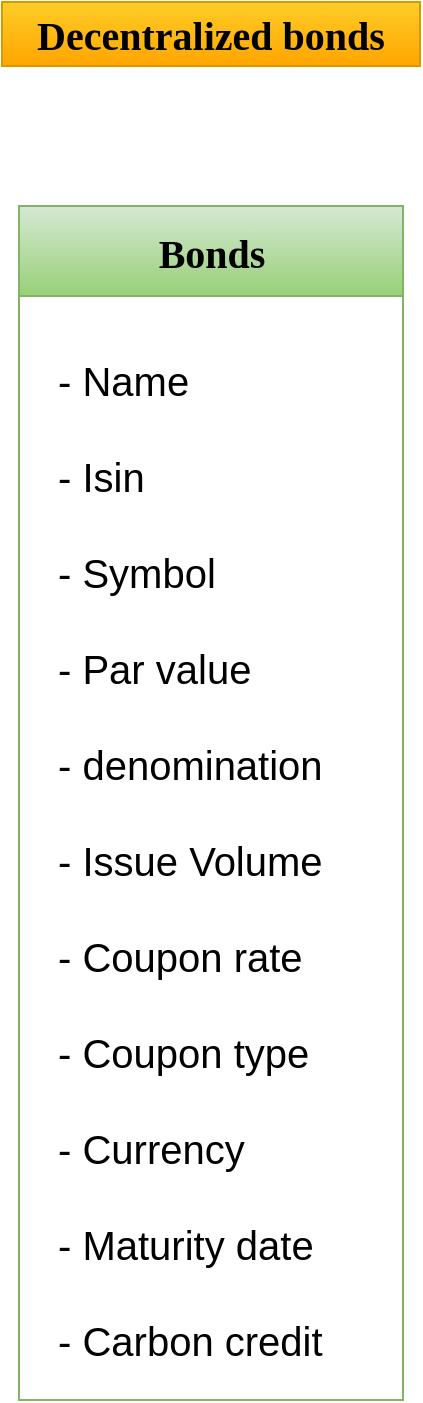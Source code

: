 <mxfile version="20.8.5" type="github">
  <diagram id="ir38s14U9JFHiZt4-p83" name="Bonds">
    <mxGraphModel dx="954" dy="571" grid="0" gridSize="10" guides="1" tooltips="1" connect="1" arrows="1" fold="1" page="1" pageScale="1" pageWidth="1500" pageHeight="800" math="0" shadow="0">
      <root>
        <mxCell id="0" />
        <mxCell id="1" parent="0" />
        <mxCell id="e97bduhnemeI5NklFYPc-1" value="Decentralized bonds" style="text;html=1;strokeColor=#d79b00;fillColor=#ffcd28;align=center;verticalAlign=middle;whiteSpace=wrap;rounded=0;fontStyle=1;gradientColor=#ffa500;fontFamily=Comic Sans MS;fontSize=20;" parent="1" vertex="1">
          <mxGeometry x="93" y="40" width="209" height="32" as="geometry" />
        </mxCell>
        <mxCell id="e97bduhnemeI5NklFYPc-6" value="Bonds" style="swimlane;whiteSpace=wrap;html=1;fontFamily=Comic Sans MS;fontSize=20;startSize=45;fillColor=#d5e8d4;gradientColor=#97d077;strokeColor=#82b366;" parent="1" vertex="1">
          <mxGeometry x="101.5" y="142" width="192" height="597" as="geometry" />
        </mxCell>
        <mxCell id="e97bduhnemeI5NklFYPc-7" value="- Name&lt;br&gt;&lt;br&gt;- Isin&lt;br&gt;&lt;br&gt;- Symbol&lt;br&gt;&lt;br&gt;- Par value&lt;br&gt;&lt;br&gt;- denomination&lt;br&gt;&lt;br&gt;- Issue Volume&lt;br&gt;&lt;br&gt;- Coupon rate&lt;br&gt;&lt;br&gt;- Coupon type&lt;br&gt;&lt;br&gt;- Currency&lt;br&gt;&lt;br&gt;- Maturity date&lt;br&gt;&lt;br&gt;- Carbon credit" style="text;html=1;align=left;verticalAlign=middle;resizable=0;points=[];autosize=1;strokeColor=none;fillColor=none;fontSize=20;fontFamily=Helvetica;" parent="e97bduhnemeI5NklFYPc-6" vertex="1">
          <mxGeometry x="17" y="69" width="150" height="516" as="geometry" />
        </mxCell>
      </root>
    </mxGraphModel>
  </diagram>
</mxfile>
